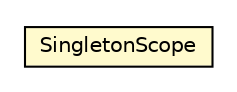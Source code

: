 #!/usr/local/bin/dot
#
# Class diagram 
# Generated by UMLGraph version 5.1 (http://www.umlgraph.org/)
#

digraph G {
	edge [fontname="Helvetica",fontsize=10,labelfontname="Helvetica",labelfontsize=10];
	node [fontname="Helvetica",fontsize=10,shape=plaintext];
	nodesep=0.25;
	ranksep=0.5;
	// org.androidtransfuse.scope.SingletonScope
	c10054 [label=<<table title="org.androidtransfuse.scope.SingletonScope" border="0" cellborder="1" cellspacing="0" cellpadding="2" port="p" bgcolor="lemonChiffon" href="./SingletonScope.html">
		<tr><td><table border="0" cellspacing="0" cellpadding="1">
<tr><td align="center" balign="center"> SingletonScope </td></tr>
		</table></td></tr>
		</table>>, fontname="Helvetica", fontcolor="black", fontsize=10.0];
}

